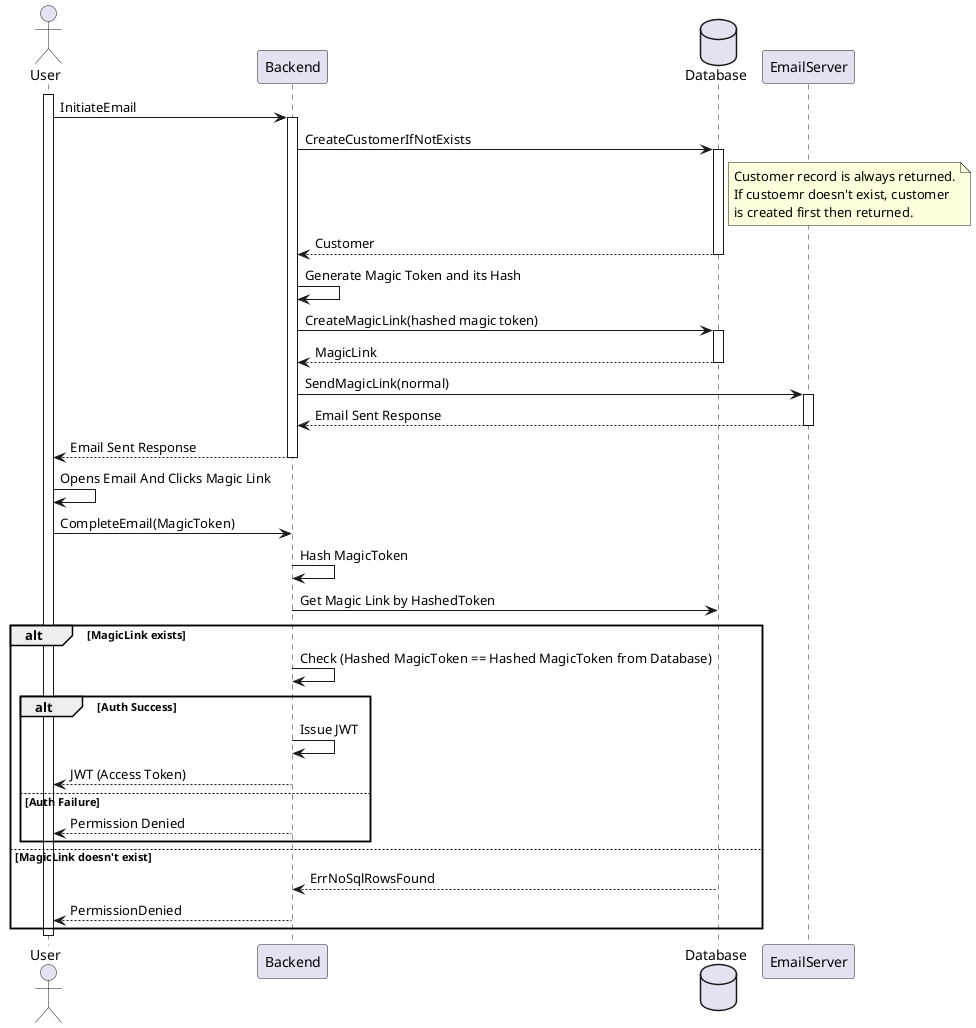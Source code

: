 @startuml Continue with Email
actor User
participant Backend
database Database
participant EmailServer

activate User

User -> Backend ++ : InitiateEmail

Backend -> Database ++ : CreateCustomerIfNotExists
note right of Database : Customer record is always returned.\nIf custoemr doesn't exist, customer\nis created first then returned.
Database --> Backend -- : Customer

Backend -> Backend : Generate Magic Token and its Hash

Backend -> Database ++ : CreateMagicLink(hashed magic token)
Database --> Backend -- : MagicLink

Backend -> EmailServer ++ : SendMagicLink(normal)
EmailServer --> Backend -- : Email Sent Response

Backend --> User -- : Email Sent Response

User -> User : Opens Email And Clicks Magic Link

User -> Backend : CompleteEmail(MagicToken)

Backend -> Backend : Hash MagicToken

Backend -> Database : Get Magic Link by HashedToken
alt MagicLink exists
    Backend -> Backend : Check (Hashed MagicToken == Hashed MagicToken from Database)
    alt Auth Success
        Backend -> Backend : Issue JWT
        Backend --> User : JWT (Access Token)
    else Auth Failure
        Backend --> User : Permission Denied
    end
else MagicLink doesn't exist
    Database --> Backend : ErrNoSqlRowsFound
    Backend --> User : PermissionDenied
end

deactivate User
@enduml

@startuml Continue with Google
actor User
participant GoogleAuth
participant Backend
database Database

activate User

User -> GoogleAuth ++ : GetAccessToken
GoogleAuth --> User : AccessToken

User -> Backend ++ : UseGoogle(AccessToken)
Backend -> GoogleAuth : GetUserInfoByToken
alt Token Valid
    GoogleAuth --> Backend -- : UserInfo
    
    Backend -> Database ++ : CreateCustomerIfNotExist
    Database --> Backend : Customer

    Backend -> Database : CreateAuthGoogleIfNotExist(UserInfo.sid)
    note right of Database : Customer record is always returned.\nIf custoemr doesn't exist, customer\nis created first then returned.
    Database --> Backend  -- : AuthGoogle

    Backend -> Backend : Check AuthGoogle.sid == UserInfo.sid
    alt Auth Success
        Backend -> Backend : Issue JWT
        Backend --> User : JWT (Access Token)
    else Auth Failure
        Backend --> User : Permission Denied
    end
else Token Invalid
    GoogleAuth --> Backend : GetUserInfoByToken Error
    Backend --> User -- : Permission Denied
end

@enduml

@startuml Send Welcome Email
actor System
participant EmailServer
database Database

activate System

System -> Database ++ : FetchUserInfo

Database --> System -- : UserData

System -> System : Get Magic Link Template
System -> System : Fill Magic Link Template by UserData

System -> EmailServer ++ : SendEmail(Filled Magic Link Template)
EmailServer --> System -- : EmailSentResponse

@enduml

@startuml Logout
actor User

activate User

User -> User : Delete JWT from device

@enduml

@startuml Connect Calendar
actor User
participant Backend
participant CalDAV
database Database

activate User

User -> Backend ++ : ConnectCalDAVCalendar

Backend -> CalDAV ++ : AuthenticateCredentials
CalDAV --> Backend -- : AuthResponse

Backend -> Database ++ : StoreCalendarConnection
Database --> Backend : ConnectionStored

Backend -> CalDAV ++ : SyncCalendarData
CalDAV --> Backend -- : SyncedData

Backend -> Database : Store Calendar Data
Database --> Backend -- :  Database Response

Backend --> User -- : ConnectCalDAVCalendar Response
deactivate User
@enduml

@startuml Create Calendar
actor User
participant Backend
database Database

activate User

User -> Backend ++ : CreateCalendarRequest

Backend -> Database ++ : StoreCalendarInfo
Database --> Backend -- : CalendarCreated

Backend --> User -- : CalendarResponse

deactivate User
@enduml

@startuml Connect WhatsApp
actor User
participant Backend
participant WhatsApp
database Database

activate User

User -> Backend ++ : InitiateWhatsApp(phone number)

Backend -> WhatsApp ++ : RequestLinkingCode
alt RequestLinkingCode Success
    WhatsApp --> Backend : RequestLinkingCode Succeeded
    Backend -> User -- : InitiateWhatsApp Succeeded

    User -> User : Get Linking Code from WhatsApp

    User -> Backend ++ : CompleteWhatsApp(Linking Code)
    Backend -> WhatsApp : SendLinkingCode
    alt SendLinkingCode Success
        WhatsApp --> Backend : SendLinkingCode Succeeded
        Backend -> Database ++ : Store WhatsAppAuthCreds for Future Use
        Database --> Backend -- : Stored WhatsAppAuthCreds Successfully
        Backend --> User : CompleteWhatsApp Succeeded
    else SendLinkingCode Failure
        WhatsApp --> Backend : SendLinkingCode Failed
        Backend --> User : CompleteWhatsApp Failed
    end
else RequestLinkingCode Failure
    WhatsApp --> Backend -- : RequestLinkingCode Failed
    Backend --> User -- : InitiateWhatsApp Failed
end

deactivate User
@enduml

@startuml Extract Events from WhatsApp
actor "WhatsApp Service\n(uses whatsapp-web.js)" as WhatsApp
participant Backend
participant "LLM Service" as LLM
database Database
participant "Apple Push Notification service (APNs)" as APN

activate WhatsApp
loop Listen for Messages
    note over WhatsApp: Client receives\nnew message
    WhatsApp -> WhatsApp: Get last 15 messages\nfrom chat context
    
    WhatsApp ->> Backend ++: Send messages context\nfor analysis
    Backend -> LLM ++: Analyze Context for Event
    
    alt Event Found
        LLM --> Backend: Return Event JSON
        Backend -> Database ++: Store Event
        Database --> Backend: Confirm Storage

        Backend -> Database : Ask For Device IDs Of Customer Owning Event
        Database --> Backend -- : Device IDs of Customer Owning Event
        Backend -> APN ++ : Send Push Notification "Telling User Event Was Added" to Device IDs
        APN --> Backend -- : Push Notification Sending Result
    else No Event
        LLM --> Backend --: No Event Detected
        deactivate Backend
        note over WhatsApp: Continue listening\nfor messages
    end
end

@enduml

@startuml Suggest Conflict Resolutions
actor System
database Database
participant "Apple Push Notification service (APNs)" as APN

activate System

System -> Database ++ : Check If Conflicts Exist Between Events
Database --> System : ConflictedEvents Result
alt ConflictedEvents are not empty
    System -> Database : Ask For Device IDs Of Customer Owning Event
    Database --> System -- : Device IDs of Customer Owning Event
    System -> APN ++ : Send Push Notification "Telling User There is Conflict" to Device IDs
    APN --> System -- : Push Notification Sending Result
else ConflictedEvents are empty
    note over System, Database : Do Nothing
end

@enduml

@startuml Manage Scheduling Conflicts
actor User
participant Backend
database Database
participant "Apple Push Notification service (APNs)" as APN

activate User

User -> Backend ++ : ViewConflicts

Backend -> Database ++ : FetchConflicts
Database --> Backend -- : ConflictsList

Backend -> Backend : GenerateResolutionOptions
Backend --> User -- : DisplayConflictsWithOptions

alt User Selects Resolution
    User -> Backend ++ : ResolveConflict(selectedOption)
    
    Backend -> Database ++ : UpdateEvents
    Database --> Backend -- : EventsUpdated
    
    Backend -> Database ++ : Ask For Device IDs Of Customer Owning Event
    Database --> Backend -- : Device IDs of Customer Owning Event
    
    Backend -> APN ++ : Send Push Notification "Conflict Resolved" to Device IDs
    APN --> Backend -- : Push Notification Sending Result
    
    Backend --> User : ConflictResolved
else User Rejects
    note over User, Backend : Do Nothing
end

deactivate User

@enduml

@startuml Add Event Manually
actor User
participant Backend
database Database
participant "Apple Push Notification service (APNs)" as APN

activate User

User -> Backend ++ : CreateEvent(eventDetails)

Backend -> Backend : ValidateEventDetails
alt Validation Success
    Backend -> Database ++ : StoreEvent
    Database --> Backend -- : EventStored
    
    Backend -> Backend : CheckForConflicts
    opt Conflicts Found
        Backend -> Database ++ : Ask For Device IDs Of Customer Owning Event
        Database --> Backend -- : Device IDs of Customer Owning Event
        
        Backend -> APN ++ : Send Push Notification "New Conflict Detected" to Device IDs
        APN --> Backend -- : Push Notification Sending Result
    end
    
    Backend --> User : EventCreated
else Validation Failed
    Backend --> User : ValidationError
end

deactivate User

@enduml

@startuml View Integrated Calendar
actor User
participant Backend
database Database

activate User

User -> Backend ++ : ViewIntegratedCalendar

Backend -> Database ++ : FetchAllCalendars
Database --> Backend -- : IntegratedCalendars

Backend -> Database ++ : FetchAllEvents
Database --> Backend -- : AllEvents

Backend -> Backend : MergeAndSortEvents
Backend --> User -- : DisplayIntegratedCalendar

deactivate User

@enduml

@startuml Schedule Prayer Times
actor User
participant Backend
participant "Prayer Times API" as PrayerTimesAPI
database Database

activate User
User -> Backend ++ : EnablePrayerTimeScheduling

Backend -> PrayerTimesAPI ++ : Fetch Prayer Times by User's Timezone
PrayerTimesAPI --> Backend -- : PrayerTimes

Backend -> Database ++ : Create Events to Block Times of Prayer
Database --> Backend -- : Creation Response

Backend --> User : EnablePrayerTimeScheduling Response

@enduml

@startuml Receive Event Notifications
actor System
database Database
participant "Apple Push Notification service (APNs)" as APN

activate System

loop Poll Every One Minute
    System -> Database ++ : Check Alarms Set for Events
    Database --> System : Return Active Alarms
    alt Active Alarms Found
        System -> Database : Ask For Device IDs Of Customer Owning Event
        Database --> System -- : Device IDs of Customer Owning Event
        
        loop For Every Event
            System -> APN ++  : Send Push Notification to Device IDs
            APN --> System -- : Push Notification Sending Result
        end
    else No Active Alarms
        note over System,Database : Continue Polling
    end
end

@enduml